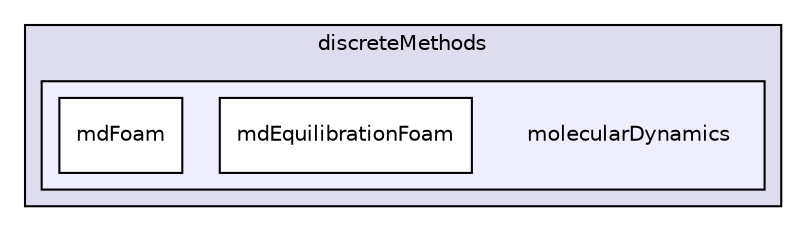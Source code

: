 digraph "applications/solvers/discreteMethods/molecularDynamics" {
  bgcolor=transparent;
  compound=true
  node [ fontsize="10", fontname="Helvetica"];
  edge [ labelfontsize="10", labelfontname="Helvetica"];
  subgraph clusterdir_8a605ff3c0e2dfbb6b998066c93429d7 {
    graph [ bgcolor="#ddddee", pencolor="black", label="discreteMethods" fontname="Helvetica", fontsize="10", URL="dir_8a605ff3c0e2dfbb6b998066c93429d7.html"]
  subgraph clusterdir_d7710ebd646f354d1444cb29608ef4d3 {
    graph [ bgcolor="#eeeeff", pencolor="black", label="" URL="dir_d7710ebd646f354d1444cb29608ef4d3.html"];
    dir_d7710ebd646f354d1444cb29608ef4d3 [shape=plaintext label="molecularDynamics"];
    dir_b12d562f808928f8e1857197fffa3bae [shape=box label="mdEquilibrationFoam" color="black" fillcolor="white" style="filled" URL="dir_b12d562f808928f8e1857197fffa3bae.html"];
    dir_aae9c1625c2b368191859dedb07a3a55 [shape=box label="mdFoam" color="black" fillcolor="white" style="filled" URL="dir_aae9c1625c2b368191859dedb07a3a55.html"];
  }
  }
}
